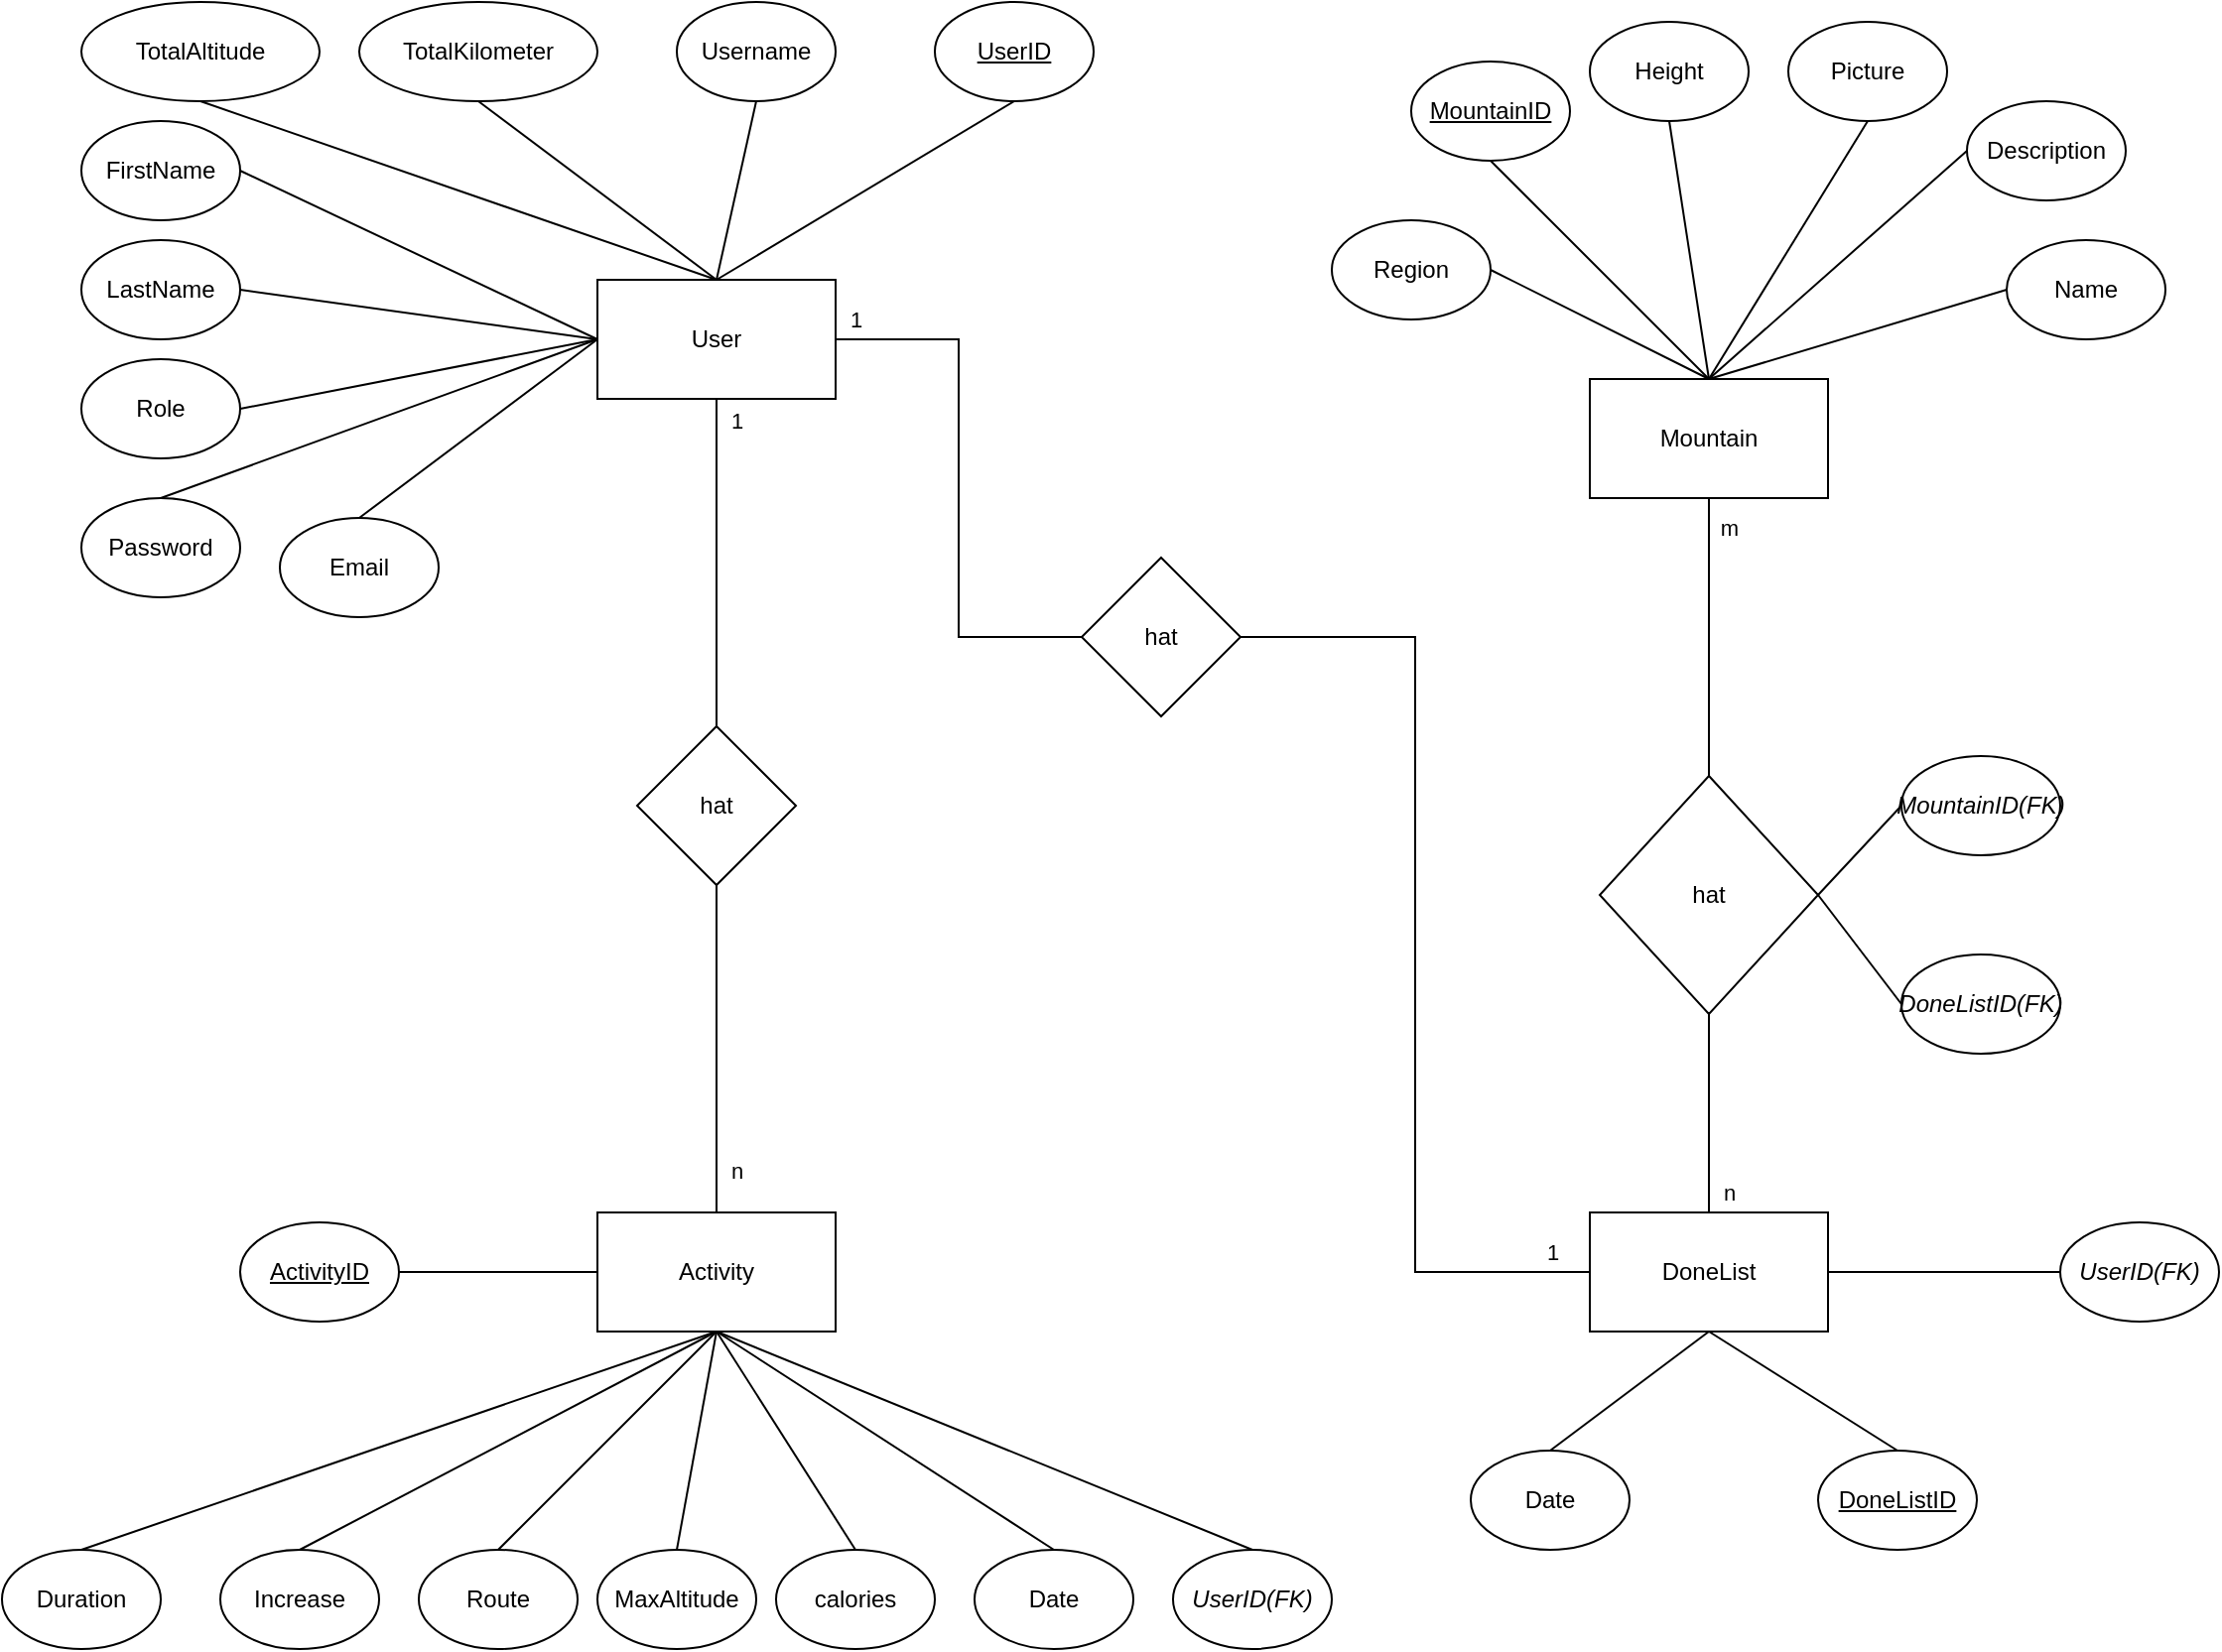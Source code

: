 <mxfile version="25.0.2">
  <diagram name="Seite-1" id="63N26oijwZZJOMzxEKdU">
    <mxGraphModel dx="2320" dy="1096" grid="1" gridSize="10" guides="1" tooltips="1" connect="1" arrows="1" fold="1" page="1" pageScale="1" pageWidth="827" pageHeight="1169" math="0" shadow="0">
      <root>
        <mxCell id="0" />
        <mxCell id="1" parent="0" />
        <mxCell id="r_nIT5ztZMBH7G6P_NjQ-77" style="edgeStyle=orthogonalEdgeStyle;rounded=0;orthogonalLoop=1;jettySize=auto;html=1;exitX=0.5;exitY=1;exitDx=0;exitDy=0;entryX=0.5;entryY=0;entryDx=0;entryDy=0;endArrow=none;endFill=0;" parent="1" source="r_nIT5ztZMBH7G6P_NjQ-1" target="r_nIT5ztZMBH7G6P_NjQ-76" edge="1">
          <mxGeometry relative="1" as="geometry" />
        </mxCell>
        <mxCell id="r_nIT5ztZMBH7G6P_NjQ-80" value="1" style="edgeLabel;html=1;align=center;verticalAlign=middle;resizable=0;points=[];" parent="r_nIT5ztZMBH7G6P_NjQ-77" vertex="1" connectable="0">
          <mxGeometry x="-0.104" y="3" relative="1" as="geometry">
            <mxPoint x="7" y="-63" as="offset" />
          </mxGeometry>
        </mxCell>
        <mxCell id="r_nIT5ztZMBH7G6P_NjQ-1" value="User" style="rounded=0;whiteSpace=wrap;html=1;" parent="1" vertex="1">
          <mxGeometry x="170" y="150" width="120" height="60" as="geometry" />
        </mxCell>
        <mxCell id="r_nIT5ztZMBH7G6P_NjQ-2" value="Activity" style="rounded=0;whiteSpace=wrap;html=1;" parent="1" vertex="1">
          <mxGeometry x="170" y="620" width="120" height="60" as="geometry" />
        </mxCell>
        <mxCell id="r_nIT5ztZMBH7G6P_NjQ-3" value="Mountain" style="rounded=0;whiteSpace=wrap;html=1;" parent="1" vertex="1">
          <mxGeometry x="670" y="200" width="120" height="60" as="geometry" />
        </mxCell>
        <mxCell id="r_nIT5ztZMBH7G6P_NjQ-63" style="edgeStyle=orthogonalEdgeStyle;rounded=0;orthogonalLoop=1;jettySize=auto;html=1;exitX=0;exitY=0.5;exitDx=0;exitDy=0;entryX=1;entryY=0.5;entryDx=0;entryDy=0;endArrow=none;endFill=0;" parent="1" source="r_nIT5ztZMBH7G6P_NjQ-4" target="r_nIT5ztZMBH7G6P_NjQ-62" edge="1">
          <mxGeometry relative="1" as="geometry" />
        </mxCell>
        <mxCell id="r_nIT5ztZMBH7G6P_NjQ-65" value="1" style="edgeLabel;html=1;align=center;verticalAlign=middle;resizable=0;points=[];" parent="r_nIT5ztZMBH7G6P_NjQ-63" vertex="1" connectable="0">
          <mxGeometry x="-0.766" relative="1" as="geometry">
            <mxPoint x="39" y="-10" as="offset" />
          </mxGeometry>
        </mxCell>
        <mxCell id="r_nIT5ztZMBH7G6P_NjQ-4" value="DoneList" style="rounded=0;whiteSpace=wrap;html=1;" parent="1" vertex="1">
          <mxGeometry x="670" y="620" width="120" height="60" as="geometry" />
        </mxCell>
        <mxCell id="r_nIT5ztZMBH7G6P_NjQ-16" style="edgeStyle=none;rounded=0;orthogonalLoop=1;jettySize=auto;html=1;exitX=0.5;exitY=1;exitDx=0;exitDy=0;entryX=0.5;entryY=0;entryDx=0;entryDy=0;endArrow=none;endFill=0;" parent="1" source="r_nIT5ztZMBH7G6P_NjQ-5" target="r_nIT5ztZMBH7G6P_NjQ-1" edge="1">
          <mxGeometry relative="1" as="geometry" />
        </mxCell>
        <mxCell id="r_nIT5ztZMBH7G6P_NjQ-5" value="Username" style="ellipse;whiteSpace=wrap;html=1;" parent="1" vertex="1">
          <mxGeometry x="210" y="10" width="80" height="50" as="geometry" />
        </mxCell>
        <mxCell id="r_nIT5ztZMBH7G6P_NjQ-15" style="rounded=0;orthogonalLoop=1;jettySize=auto;html=1;exitX=0.5;exitY=1;exitDx=0;exitDy=0;entryX=0.5;entryY=0;entryDx=0;entryDy=0;endArrow=none;endFill=0;" parent="1" source="r_nIT5ztZMBH7G6P_NjQ-6" target="r_nIT5ztZMBH7G6P_NjQ-1" edge="1">
          <mxGeometry relative="1" as="geometry" />
        </mxCell>
        <mxCell id="r_nIT5ztZMBH7G6P_NjQ-6" value="&lt;u&gt;UserID&lt;/u&gt;" style="ellipse;whiteSpace=wrap;html=1;" parent="1" vertex="1">
          <mxGeometry x="340" y="10" width="80" height="50" as="geometry" />
        </mxCell>
        <mxCell id="r_nIT5ztZMBH7G6P_NjQ-19" style="edgeStyle=none;rounded=0;orthogonalLoop=1;jettySize=auto;html=1;exitX=1;exitY=0.5;exitDx=0;exitDy=0;entryX=0;entryY=0.5;entryDx=0;entryDy=0;endArrow=none;endFill=0;" parent="1" source="r_nIT5ztZMBH7G6P_NjQ-7" target="r_nIT5ztZMBH7G6P_NjQ-1" edge="1">
          <mxGeometry relative="1" as="geometry" />
        </mxCell>
        <mxCell id="r_nIT5ztZMBH7G6P_NjQ-7" value="FirstName" style="ellipse;whiteSpace=wrap;html=1;" parent="1" vertex="1">
          <mxGeometry x="-90" y="70" width="80" height="50" as="geometry" />
        </mxCell>
        <mxCell id="r_nIT5ztZMBH7G6P_NjQ-20" style="edgeStyle=none;rounded=0;orthogonalLoop=1;jettySize=auto;html=1;exitX=1;exitY=0.5;exitDx=0;exitDy=0;entryX=0;entryY=0.5;entryDx=0;entryDy=0;endArrow=none;endFill=0;" parent="1" source="r_nIT5ztZMBH7G6P_NjQ-8" target="r_nIT5ztZMBH7G6P_NjQ-1" edge="1">
          <mxGeometry relative="1" as="geometry" />
        </mxCell>
        <mxCell id="r_nIT5ztZMBH7G6P_NjQ-8" value="LastName" style="ellipse;whiteSpace=wrap;html=1;" parent="1" vertex="1">
          <mxGeometry x="-90" y="130" width="80" height="50" as="geometry" />
        </mxCell>
        <mxCell id="r_nIT5ztZMBH7G6P_NjQ-17" style="edgeStyle=none;rounded=0;orthogonalLoop=1;jettySize=auto;html=1;exitX=0.5;exitY=1;exitDx=0;exitDy=0;entryX=0.5;entryY=0;entryDx=0;entryDy=0;endArrow=none;endFill=0;" parent="1" source="r_nIT5ztZMBH7G6P_NjQ-9" target="r_nIT5ztZMBH7G6P_NjQ-1" edge="1">
          <mxGeometry relative="1" as="geometry" />
        </mxCell>
        <mxCell id="r_nIT5ztZMBH7G6P_NjQ-9" value="TotalKilometer" style="ellipse;whiteSpace=wrap;html=1;" parent="1" vertex="1">
          <mxGeometry x="50" y="10" width="120" height="50" as="geometry" />
        </mxCell>
        <mxCell id="r_nIT5ztZMBH7G6P_NjQ-22" style="edgeStyle=none;rounded=0;orthogonalLoop=1;jettySize=auto;html=1;exitX=0.5;exitY=0;exitDx=0;exitDy=0;entryX=0;entryY=0.5;entryDx=0;entryDy=0;endArrow=none;endFill=0;" parent="1" source="r_nIT5ztZMBH7G6P_NjQ-10" target="r_nIT5ztZMBH7G6P_NjQ-1" edge="1">
          <mxGeometry relative="1" as="geometry" />
        </mxCell>
        <mxCell id="r_nIT5ztZMBH7G6P_NjQ-10" value="Password" style="ellipse;whiteSpace=wrap;html=1;" parent="1" vertex="1">
          <mxGeometry x="-90" y="260" width="80" height="50" as="geometry" />
        </mxCell>
        <mxCell id="r_nIT5ztZMBH7G6P_NjQ-23" style="edgeStyle=none;rounded=0;orthogonalLoop=1;jettySize=auto;html=1;exitX=0.5;exitY=0;exitDx=0;exitDy=0;entryX=0;entryY=0.5;entryDx=0;entryDy=0;endArrow=none;endFill=0;" parent="1" source="r_nIT5ztZMBH7G6P_NjQ-11" target="r_nIT5ztZMBH7G6P_NjQ-1" edge="1">
          <mxGeometry relative="1" as="geometry" />
        </mxCell>
        <mxCell id="r_nIT5ztZMBH7G6P_NjQ-11" value="Email" style="ellipse;whiteSpace=wrap;html=1;" parent="1" vertex="1">
          <mxGeometry x="10" y="270" width="80" height="50" as="geometry" />
        </mxCell>
        <mxCell id="r_nIT5ztZMBH7G6P_NjQ-21" style="edgeStyle=none;rounded=0;orthogonalLoop=1;jettySize=auto;html=1;exitX=1;exitY=0.5;exitDx=0;exitDy=0;entryX=0;entryY=0.5;entryDx=0;entryDy=0;endArrow=none;endFill=0;" parent="1" source="r_nIT5ztZMBH7G6P_NjQ-12" target="r_nIT5ztZMBH7G6P_NjQ-1" edge="1">
          <mxGeometry relative="1" as="geometry" />
        </mxCell>
        <mxCell id="r_nIT5ztZMBH7G6P_NjQ-12" value="Role" style="ellipse;whiteSpace=wrap;html=1;" parent="1" vertex="1">
          <mxGeometry x="-90" y="190" width="80" height="50" as="geometry" />
        </mxCell>
        <mxCell id="r_nIT5ztZMBH7G6P_NjQ-18" style="edgeStyle=none;rounded=0;orthogonalLoop=1;jettySize=auto;html=1;exitX=0.5;exitY=1;exitDx=0;exitDy=0;entryX=0.5;entryY=0;entryDx=0;entryDy=0;endArrow=none;endFill=0;" parent="1" source="r_nIT5ztZMBH7G6P_NjQ-14" target="r_nIT5ztZMBH7G6P_NjQ-1" edge="1">
          <mxGeometry relative="1" as="geometry" />
        </mxCell>
        <mxCell id="r_nIT5ztZMBH7G6P_NjQ-14" value="TotalAltitude" style="ellipse;whiteSpace=wrap;html=1;" parent="1" vertex="1">
          <mxGeometry x="-90" y="10" width="120" height="50" as="geometry" />
        </mxCell>
        <mxCell id="r_nIT5ztZMBH7G6P_NjQ-30" style="edgeStyle=none;rounded=0;orthogonalLoop=1;jettySize=auto;html=1;exitX=0.5;exitY=1;exitDx=0;exitDy=0;entryX=0.5;entryY=0;entryDx=0;entryDy=0;endArrow=none;endFill=0;" parent="1" source="r_nIT5ztZMBH7G6P_NjQ-24" target="r_nIT5ztZMBH7G6P_NjQ-3" edge="1">
          <mxGeometry relative="1" as="geometry" />
        </mxCell>
        <mxCell id="r_nIT5ztZMBH7G6P_NjQ-24" value="&lt;u&gt;MountainID&lt;/u&gt;" style="ellipse;whiteSpace=wrap;html=1;" parent="1" vertex="1">
          <mxGeometry x="580" y="40" width="80" height="50" as="geometry" />
        </mxCell>
        <mxCell id="r_nIT5ztZMBH7G6P_NjQ-31" style="edgeStyle=none;rounded=0;orthogonalLoop=1;jettySize=auto;html=1;exitX=0.5;exitY=1;exitDx=0;exitDy=0;entryX=0.5;entryY=0;entryDx=0;entryDy=0;endArrow=none;endFill=0;" parent="1" source="r_nIT5ztZMBH7G6P_NjQ-25" target="r_nIT5ztZMBH7G6P_NjQ-3" edge="1">
          <mxGeometry relative="1" as="geometry" />
        </mxCell>
        <mxCell id="r_nIT5ztZMBH7G6P_NjQ-25" value="Height" style="ellipse;whiteSpace=wrap;html=1;" parent="1" vertex="1">
          <mxGeometry x="670" y="20" width="80" height="50" as="geometry" />
        </mxCell>
        <mxCell id="r_nIT5ztZMBH7G6P_NjQ-32" style="edgeStyle=none;rounded=0;orthogonalLoop=1;jettySize=auto;html=1;exitX=0.5;exitY=1;exitDx=0;exitDy=0;entryX=0.5;entryY=0;entryDx=0;entryDy=0;endArrow=none;endFill=0;" parent="1" source="r_nIT5ztZMBH7G6P_NjQ-26" target="r_nIT5ztZMBH7G6P_NjQ-3" edge="1">
          <mxGeometry relative="1" as="geometry" />
        </mxCell>
        <mxCell id="r_nIT5ztZMBH7G6P_NjQ-26" value="Picture" style="ellipse;whiteSpace=wrap;html=1;" parent="1" vertex="1">
          <mxGeometry x="770" y="20" width="80" height="50" as="geometry" />
        </mxCell>
        <mxCell id="r_nIT5ztZMBH7G6P_NjQ-29" style="edgeStyle=none;rounded=0;orthogonalLoop=1;jettySize=auto;html=1;exitX=1;exitY=0.5;exitDx=0;exitDy=0;entryX=0.5;entryY=0;entryDx=0;entryDy=0;endArrow=none;endFill=0;" parent="1" source="r_nIT5ztZMBH7G6P_NjQ-27" target="r_nIT5ztZMBH7G6P_NjQ-3" edge="1">
          <mxGeometry relative="1" as="geometry" />
        </mxCell>
        <mxCell id="r_nIT5ztZMBH7G6P_NjQ-27" value="Region" style="ellipse;whiteSpace=wrap;html=1;" parent="1" vertex="1">
          <mxGeometry x="540" y="120" width="80" height="50" as="geometry" />
        </mxCell>
        <mxCell id="r_nIT5ztZMBH7G6P_NjQ-33" style="edgeStyle=none;rounded=0;orthogonalLoop=1;jettySize=auto;html=1;exitX=0;exitY=0.5;exitDx=0;exitDy=0;entryX=0.5;entryY=0;entryDx=0;entryDy=0;endArrow=none;endFill=0;" parent="1" source="r_nIT5ztZMBH7G6P_NjQ-28" target="r_nIT5ztZMBH7G6P_NjQ-3" edge="1">
          <mxGeometry relative="1" as="geometry" />
        </mxCell>
        <mxCell id="r_nIT5ztZMBH7G6P_NjQ-28" value="Description" style="ellipse;whiteSpace=wrap;html=1;" parent="1" vertex="1">
          <mxGeometry x="860" y="60" width="80" height="50" as="geometry" />
        </mxCell>
        <mxCell id="r_nIT5ztZMBH7G6P_NjQ-39" style="edgeStyle=none;rounded=0;orthogonalLoop=1;jettySize=auto;html=1;exitX=0.5;exitY=0;exitDx=0;exitDy=0;entryX=0.5;entryY=1;entryDx=0;entryDy=0;endArrow=none;endFill=0;" parent="1" source="r_nIT5ztZMBH7G6P_NjQ-34" target="r_nIT5ztZMBH7G6P_NjQ-4" edge="1">
          <mxGeometry relative="1" as="geometry" />
        </mxCell>
        <mxCell id="r_nIT5ztZMBH7G6P_NjQ-34" value="&lt;u&gt;DoneListID&lt;/u&gt;" style="ellipse;whiteSpace=wrap;html=1;" parent="1" vertex="1">
          <mxGeometry x="785" y="740" width="80" height="50" as="geometry" />
        </mxCell>
        <mxCell id="r_nIT5ztZMBH7G6P_NjQ-38" style="edgeStyle=none;rounded=0;orthogonalLoop=1;jettySize=auto;html=1;exitX=0.5;exitY=0;exitDx=0;exitDy=0;entryX=0.5;entryY=1;entryDx=0;entryDy=0;endArrow=none;endFill=0;" parent="1" source="r_nIT5ztZMBH7G6P_NjQ-35" target="r_nIT5ztZMBH7G6P_NjQ-4" edge="1">
          <mxGeometry relative="1" as="geometry" />
        </mxCell>
        <mxCell id="r_nIT5ztZMBH7G6P_NjQ-35" value="Date" style="ellipse;whiteSpace=wrap;html=1;" parent="1" vertex="1">
          <mxGeometry x="610" y="740" width="80" height="50" as="geometry" />
        </mxCell>
        <mxCell id="r_nIT5ztZMBH7G6P_NjQ-50" style="edgeStyle=none;rounded=0;orthogonalLoop=1;jettySize=auto;html=1;exitX=1;exitY=0.5;exitDx=0;exitDy=0;entryX=0;entryY=0.5;entryDx=0;entryDy=0;endArrow=none;endFill=0;" parent="1" source="r_nIT5ztZMBH7G6P_NjQ-41" target="r_nIT5ztZMBH7G6P_NjQ-2" edge="1">
          <mxGeometry relative="1" as="geometry" />
        </mxCell>
        <mxCell id="r_nIT5ztZMBH7G6P_NjQ-41" value="&lt;u&gt;ActivityID&lt;/u&gt;" style="ellipse;whiteSpace=wrap;html=1;" parent="1" vertex="1">
          <mxGeometry x="-10" y="625" width="80" height="50" as="geometry" />
        </mxCell>
        <mxCell id="r_nIT5ztZMBH7G6P_NjQ-48" style="edgeStyle=none;rounded=0;orthogonalLoop=1;jettySize=auto;html=1;exitX=0.5;exitY=0;exitDx=0;exitDy=0;entryX=0.5;entryY=1;entryDx=0;entryDy=0;endArrow=none;endFill=0;" parent="1" source="r_nIT5ztZMBH7G6P_NjQ-42" target="r_nIT5ztZMBH7G6P_NjQ-2" edge="1">
          <mxGeometry relative="1" as="geometry" />
        </mxCell>
        <mxCell id="r_nIT5ztZMBH7G6P_NjQ-42" value="MaxAltitude" style="ellipse;whiteSpace=wrap;html=1;" parent="1" vertex="1">
          <mxGeometry x="170" y="790" width="80" height="50" as="geometry" />
        </mxCell>
        <mxCell id="r_nIT5ztZMBH7G6P_NjQ-47" style="edgeStyle=none;rounded=0;orthogonalLoop=1;jettySize=auto;html=1;exitX=0.5;exitY=0;exitDx=0;exitDy=0;entryX=0.5;entryY=1;entryDx=0;entryDy=0;endArrow=none;endFill=0;" parent="1" source="r_nIT5ztZMBH7G6P_NjQ-43" target="r_nIT5ztZMBH7G6P_NjQ-2" edge="1">
          <mxGeometry relative="1" as="geometry" />
        </mxCell>
        <mxCell id="r_nIT5ztZMBH7G6P_NjQ-43" value="Increase" style="ellipse;whiteSpace=wrap;html=1;" parent="1" vertex="1">
          <mxGeometry x="-20" y="790" width="80" height="50" as="geometry" />
        </mxCell>
        <mxCell id="r_nIT5ztZMBH7G6P_NjQ-46" style="edgeStyle=none;rounded=0;orthogonalLoop=1;jettySize=auto;html=1;exitX=0.5;exitY=0;exitDx=0;exitDy=0;entryX=0.5;entryY=1;entryDx=0;entryDy=0;endArrow=none;endFill=0;" parent="1" source="r_nIT5ztZMBH7G6P_NjQ-44" target="r_nIT5ztZMBH7G6P_NjQ-2" edge="1">
          <mxGeometry relative="1" as="geometry" />
        </mxCell>
        <mxCell id="r_nIT5ztZMBH7G6P_NjQ-44" value="Duration" style="ellipse;whiteSpace=wrap;html=1;" parent="1" vertex="1">
          <mxGeometry x="-130" y="790" width="80" height="50" as="geometry" />
        </mxCell>
        <mxCell id="r_nIT5ztZMBH7G6P_NjQ-49" style="edgeStyle=none;rounded=0;orthogonalLoop=1;jettySize=auto;html=1;exitX=0.5;exitY=0;exitDx=0;exitDy=0;entryX=0.5;entryY=1;entryDx=0;entryDy=0;endArrow=none;endFill=0;" parent="1" source="r_nIT5ztZMBH7G6P_NjQ-45" target="r_nIT5ztZMBH7G6P_NjQ-2" edge="1">
          <mxGeometry relative="1" as="geometry" />
        </mxCell>
        <mxCell id="r_nIT5ztZMBH7G6P_NjQ-45" value="calories" style="ellipse;whiteSpace=wrap;html=1;" parent="1" vertex="1">
          <mxGeometry x="260" y="790" width="80" height="50" as="geometry" />
        </mxCell>
        <mxCell id="r_nIT5ztZMBH7G6P_NjQ-52" style="edgeStyle=none;rounded=0;orthogonalLoop=1;jettySize=auto;html=1;exitX=0.5;exitY=1;exitDx=0;exitDy=0;entryX=0.5;entryY=0;entryDx=0;entryDy=0;endArrow=none;endFill=0;" parent="1" source="r_nIT5ztZMBH7G6P_NjQ-51" target="r_nIT5ztZMBH7G6P_NjQ-4" edge="1">
          <mxGeometry relative="1" as="geometry" />
        </mxCell>
        <mxCell id="r_nIT5ztZMBH7G6P_NjQ-56" value="n" style="edgeLabel;html=1;align=center;verticalAlign=middle;resizable=0;points=[];" parent="r_nIT5ztZMBH7G6P_NjQ-52" vertex="1" connectable="0">
          <mxGeometry x="0.667" y="2" relative="1" as="geometry">
            <mxPoint x="8" y="6" as="offset" />
          </mxGeometry>
        </mxCell>
        <mxCell id="r_nIT5ztZMBH7G6P_NjQ-53" style="edgeStyle=none;rounded=0;orthogonalLoop=1;jettySize=auto;html=1;exitX=0.5;exitY=0;exitDx=0;exitDy=0;entryX=0.5;entryY=1;entryDx=0;entryDy=0;endArrow=none;endFill=0;" parent="1" source="r_nIT5ztZMBH7G6P_NjQ-51" target="r_nIT5ztZMBH7G6P_NjQ-3" edge="1">
          <mxGeometry relative="1" as="geometry" />
        </mxCell>
        <mxCell id="r_nIT5ztZMBH7G6P_NjQ-57" value="m" style="edgeLabel;html=1;align=center;verticalAlign=middle;resizable=0;points=[];" parent="r_nIT5ztZMBH7G6P_NjQ-53" vertex="1" connectable="0">
          <mxGeometry x="0.394" y="1" relative="1" as="geometry">
            <mxPoint x="11" y="-28" as="offset" />
          </mxGeometry>
        </mxCell>
        <mxCell id="r_nIT5ztZMBH7G6P_NjQ-51" value="hat" style="rhombus;whiteSpace=wrap;html=1;" parent="1" vertex="1">
          <mxGeometry x="675" y="400" width="110" height="120" as="geometry" />
        </mxCell>
        <mxCell id="r_nIT5ztZMBH7G6P_NjQ-55" style="edgeStyle=none;rounded=0;orthogonalLoop=1;jettySize=auto;html=1;exitX=0;exitY=0.5;exitDx=0;exitDy=0;entryX=1;entryY=0.5;entryDx=0;entryDy=0;endArrow=none;endFill=0;" parent="1" source="r_nIT5ztZMBH7G6P_NjQ-54" target="r_nIT5ztZMBH7G6P_NjQ-51" edge="1">
          <mxGeometry relative="1" as="geometry" />
        </mxCell>
        <mxCell id="r_nIT5ztZMBH7G6P_NjQ-54" value="&lt;i&gt;MountainID(FK)&lt;/i&gt;" style="ellipse;whiteSpace=wrap;html=1;" parent="1" vertex="1">
          <mxGeometry x="827" y="390" width="80" height="50" as="geometry" />
        </mxCell>
        <mxCell id="r_nIT5ztZMBH7G6P_NjQ-59" style="edgeStyle=none;rounded=0;orthogonalLoop=1;jettySize=auto;html=1;exitX=0;exitY=0.5;exitDx=0;exitDy=0;entryX=1;entryY=0.5;entryDx=0;entryDy=0;endArrow=none;endFill=0;" parent="1" source="r_nIT5ztZMBH7G6P_NjQ-58" target="r_nIT5ztZMBH7G6P_NjQ-51" edge="1">
          <mxGeometry relative="1" as="geometry" />
        </mxCell>
        <mxCell id="r_nIT5ztZMBH7G6P_NjQ-58" value="&lt;i&gt;DoneListID(FK)&lt;/i&gt;" style="ellipse;whiteSpace=wrap;html=1;" parent="1" vertex="1">
          <mxGeometry x="827" y="490" width="80" height="50" as="geometry" />
        </mxCell>
        <mxCell id="r_nIT5ztZMBH7G6P_NjQ-64" style="edgeStyle=orthogonalEdgeStyle;rounded=0;orthogonalLoop=1;jettySize=auto;html=1;exitX=0;exitY=0.5;exitDx=0;exitDy=0;entryX=1;entryY=0.5;entryDx=0;entryDy=0;endArrow=none;endFill=0;" parent="1" source="r_nIT5ztZMBH7G6P_NjQ-62" target="r_nIT5ztZMBH7G6P_NjQ-1" edge="1">
          <mxGeometry relative="1" as="geometry" />
        </mxCell>
        <mxCell id="r_nIT5ztZMBH7G6P_NjQ-66" value="1" style="edgeLabel;html=1;align=center;verticalAlign=middle;resizable=0;points=[];" parent="r_nIT5ztZMBH7G6P_NjQ-64" vertex="1" connectable="0">
          <mxGeometry x="0.4" relative="1" as="geometry">
            <mxPoint x="-52" y="-30" as="offset" />
          </mxGeometry>
        </mxCell>
        <mxCell id="r_nIT5ztZMBH7G6P_NjQ-62" value="hat" style="rhombus;whiteSpace=wrap;html=1;" parent="1" vertex="1">
          <mxGeometry x="414" y="290" width="80" height="80" as="geometry" />
        </mxCell>
        <mxCell id="r_nIT5ztZMBH7G6P_NjQ-68" style="edgeStyle=orthogonalEdgeStyle;rounded=0;orthogonalLoop=1;jettySize=auto;html=1;exitX=0;exitY=0.5;exitDx=0;exitDy=0;entryX=1;entryY=0.5;entryDx=0;entryDy=0;endArrow=none;endFill=0;" parent="1" source="r_nIT5ztZMBH7G6P_NjQ-67" target="r_nIT5ztZMBH7G6P_NjQ-4" edge="1">
          <mxGeometry relative="1" as="geometry" />
        </mxCell>
        <mxCell id="r_nIT5ztZMBH7G6P_NjQ-67" value="&lt;i&gt;UserID(FK)&lt;/i&gt;" style="ellipse;whiteSpace=wrap;html=1;" parent="1" vertex="1">
          <mxGeometry x="907" y="625" width="80" height="50" as="geometry" />
        </mxCell>
        <mxCell id="r_nIT5ztZMBH7G6P_NjQ-70" style="rounded=0;orthogonalLoop=1;jettySize=auto;html=1;exitX=0.5;exitY=0;exitDx=0;exitDy=0;entryX=0.5;entryY=1;entryDx=0;entryDy=0;endArrow=none;endFill=0;" parent="1" source="r_nIT5ztZMBH7G6P_NjQ-69" target="r_nIT5ztZMBH7G6P_NjQ-2" edge="1">
          <mxGeometry relative="1" as="geometry" />
        </mxCell>
        <mxCell id="r_nIT5ztZMBH7G6P_NjQ-69" value="Date" style="ellipse;whiteSpace=wrap;html=1;" parent="1" vertex="1">
          <mxGeometry x="360" y="790" width="80" height="50" as="geometry" />
        </mxCell>
        <mxCell id="r_nIT5ztZMBH7G6P_NjQ-78" style="edgeStyle=orthogonalEdgeStyle;rounded=0;orthogonalLoop=1;jettySize=auto;html=1;exitX=0.5;exitY=1;exitDx=0;exitDy=0;entryX=0.5;entryY=0;entryDx=0;entryDy=0;endArrow=none;endFill=0;" parent="1" source="r_nIT5ztZMBH7G6P_NjQ-76" target="r_nIT5ztZMBH7G6P_NjQ-2" edge="1">
          <mxGeometry relative="1" as="geometry" />
        </mxCell>
        <mxCell id="r_nIT5ztZMBH7G6P_NjQ-79" value="n" style="edgeLabel;html=1;align=center;verticalAlign=middle;resizable=0;points=[];" parent="r_nIT5ztZMBH7G6P_NjQ-78" vertex="1" connectable="0">
          <mxGeometry x="0.627" y="-2" relative="1" as="geometry">
            <mxPoint x="12" y="10" as="offset" />
          </mxGeometry>
        </mxCell>
        <mxCell id="r_nIT5ztZMBH7G6P_NjQ-76" value="hat" style="rhombus;whiteSpace=wrap;html=1;" parent="1" vertex="1">
          <mxGeometry x="190" y="375" width="80" height="80" as="geometry" />
        </mxCell>
        <mxCell id="Ri4bf4p4xGZcrIy8kpCH-2" style="rounded=0;orthogonalLoop=1;jettySize=auto;html=1;exitX=0.5;exitY=0;exitDx=0;exitDy=0;entryX=0.5;entryY=1;entryDx=0;entryDy=0;endArrow=none;endFill=0;" edge="1" parent="1" source="Ri4bf4p4xGZcrIy8kpCH-1" target="r_nIT5ztZMBH7G6P_NjQ-2">
          <mxGeometry relative="1" as="geometry" />
        </mxCell>
        <mxCell id="Ri4bf4p4xGZcrIy8kpCH-1" value="Route" style="ellipse;whiteSpace=wrap;html=1;" vertex="1" parent="1">
          <mxGeometry x="80" y="790" width="80" height="50" as="geometry" />
        </mxCell>
        <mxCell id="Ri4bf4p4xGZcrIy8kpCH-4" style="rounded=0;orthogonalLoop=1;jettySize=auto;html=1;exitX=0;exitY=0.5;exitDx=0;exitDy=0;entryX=0.5;entryY=0;entryDx=0;entryDy=0;endArrow=none;endFill=0;" edge="1" parent="1" source="Ri4bf4p4xGZcrIy8kpCH-3" target="r_nIT5ztZMBH7G6P_NjQ-3">
          <mxGeometry relative="1" as="geometry" />
        </mxCell>
        <mxCell id="Ri4bf4p4xGZcrIy8kpCH-3" value="Name" style="ellipse;whiteSpace=wrap;html=1;" vertex="1" parent="1">
          <mxGeometry x="880" y="130" width="80" height="50" as="geometry" />
        </mxCell>
        <mxCell id="Ri4bf4p4xGZcrIy8kpCH-6" style="rounded=0;orthogonalLoop=1;jettySize=auto;html=1;exitX=0.5;exitY=0;exitDx=0;exitDy=0;entryX=0.5;entryY=1;entryDx=0;entryDy=0;endArrow=none;endFill=0;" edge="1" parent="1" source="Ri4bf4p4xGZcrIy8kpCH-5" target="r_nIT5ztZMBH7G6P_NjQ-2">
          <mxGeometry relative="1" as="geometry" />
        </mxCell>
        <mxCell id="Ri4bf4p4xGZcrIy8kpCH-5" value="&lt;i&gt;UserID(FK)&lt;/i&gt;" style="ellipse;whiteSpace=wrap;html=1;" vertex="1" parent="1">
          <mxGeometry x="460" y="790" width="80" height="50" as="geometry" />
        </mxCell>
      </root>
    </mxGraphModel>
  </diagram>
</mxfile>
